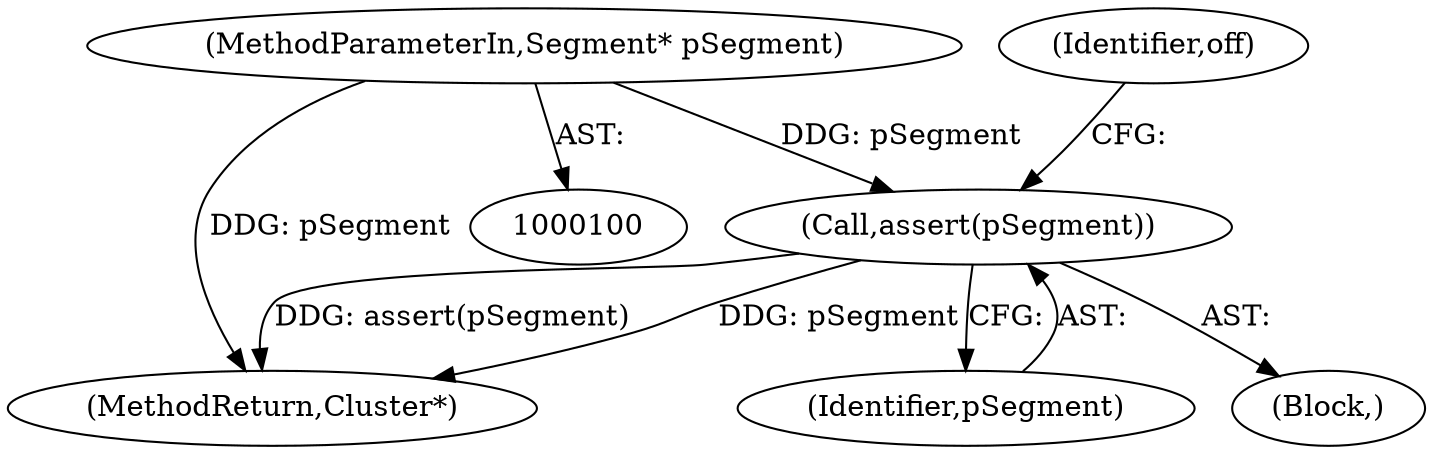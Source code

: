 digraph "1_Android_04839626ed859623901ebd3a5fd483982186b59d_18@API" {
"1000105" [label="(Call,assert(pSegment))"];
"1000101" [label="(MethodParameterIn,Segment* pSegment)"];
"1000104" [label="(Block,)"];
"1000127" [label="(MethodReturn,Cluster*)"];
"1000109" [label="(Identifier,off)"];
"1000105" [label="(Call,assert(pSegment))"];
"1000106" [label="(Identifier,pSegment)"];
"1000101" [label="(MethodParameterIn,Segment* pSegment)"];
"1000105" -> "1000104"  [label="AST: "];
"1000105" -> "1000106"  [label="CFG: "];
"1000106" -> "1000105"  [label="AST: "];
"1000109" -> "1000105"  [label="CFG: "];
"1000105" -> "1000127"  [label="DDG: assert(pSegment)"];
"1000105" -> "1000127"  [label="DDG: pSegment"];
"1000101" -> "1000105"  [label="DDG: pSegment"];
"1000101" -> "1000100"  [label="AST: "];
"1000101" -> "1000127"  [label="DDG: pSegment"];
}
